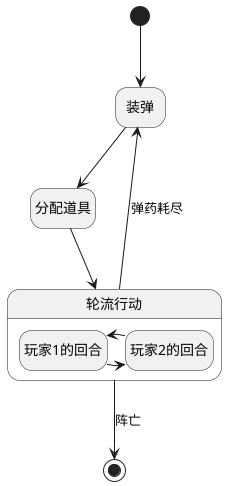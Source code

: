 ﻿@startuml
'https://plantuml.com/state-diagram

skinparam DefaultFontName Sarasa Gothic SC
hide empty description

[*] --> RefillBullets
state "装弹" as RefillBullets

RefillBullets --> AssignItems
state "分配道具" as AssignItems

AssignItems --> PlayerTurns
state "轮流行动" as PlayerTurns {
    state "玩家1的回合" as P1Turn
    P1Turn -> P2Turn
    state "玩家2的回合" as P2Turn
    P2Turn -> P1Turn
}

PlayerTurns --> RefillBullets: 弹药耗尽

PlayerTurns --> [*]: 阵亡

@enduml
